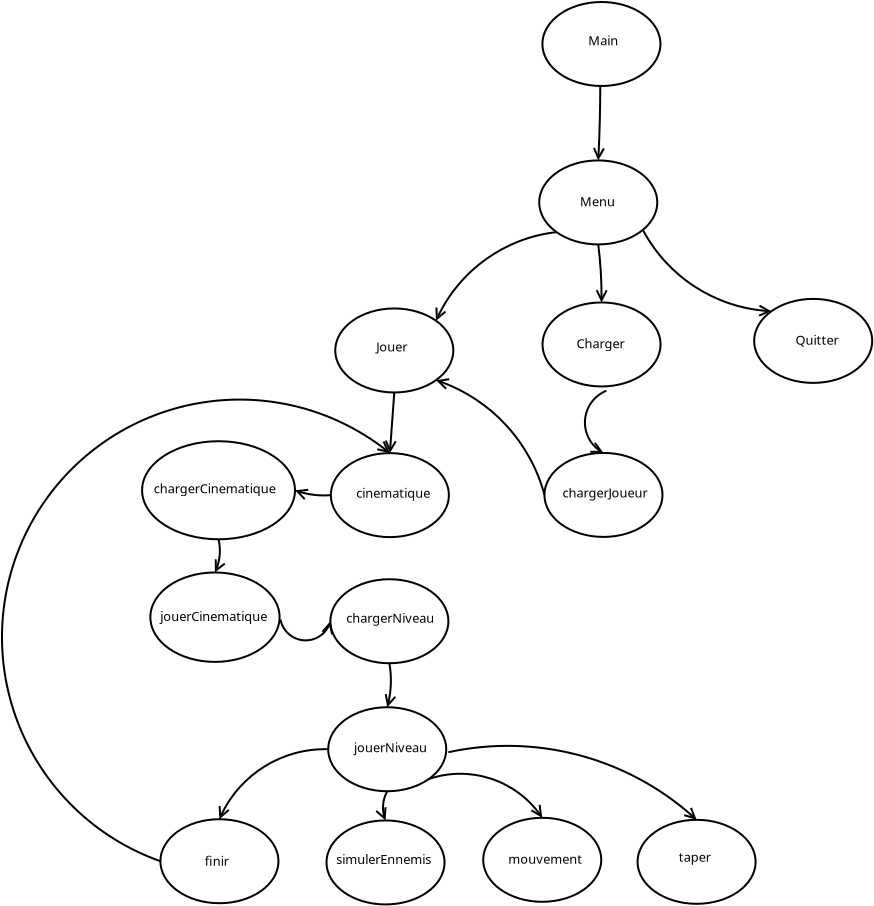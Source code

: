 <?xml version="1.0" encoding="UTF-8"?>
<dia:diagram xmlns:dia="http://www.lysator.liu.se/~alla/dia/">
  <dia:layer name="Arrière-plan" visible="true" active="true">
    <dia:object type="Standard - Ellipse" version="0" id="O0">
      <dia:attribute name="obj_pos">
        <dia:point val="35.003,0.949"/>
      </dia:attribute>
      <dia:attribute name="obj_bb">
        <dia:rectangle val="34.953,0.899;40.953,5.199"/>
      </dia:attribute>
      <dia:attribute name="elem_corner">
        <dia:point val="35.003,0.949"/>
      </dia:attribute>
      <dia:attribute name="elem_width">
        <dia:real val="5.9"/>
      </dia:attribute>
      <dia:attribute name="elem_height">
        <dia:real val="4.2"/>
      </dia:attribute>
      <dia:attribute name="border_width">
        <dia:real val="0.1"/>
      </dia:attribute>
    </dia:object>
    <dia:object type="Standard - Text" version="1" id="O1">
      <dia:attribute name="obj_pos">
        <dia:point val="37.299,3.108"/>
      </dia:attribute>
      <dia:attribute name="obj_bb">
        <dia:rectangle val="37.299,2.513;38.827,3.261"/>
      </dia:attribute>
      <dia:attribute name="text">
        <dia:composite type="text">
          <dia:attribute name="string">
            <dia:string>#Main#</dia:string>
          </dia:attribute>
          <dia:attribute name="font">
            <dia:font family="sans" style="0" name="Helvetica"/>
          </dia:attribute>
          <dia:attribute name="height">
            <dia:real val="0.8"/>
          </dia:attribute>
          <dia:attribute name="pos">
            <dia:point val="37.299,3.108"/>
          </dia:attribute>
          <dia:attribute name="color">
            <dia:color val="#000000"/>
          </dia:attribute>
          <dia:attribute name="alignment">
            <dia:enum val="0"/>
          </dia:attribute>
        </dia:composite>
      </dia:attribute>
      <dia:attribute name="valign">
        <dia:enum val="3"/>
      </dia:attribute>
    </dia:object>
    <dia:object type="Standard - Ellipse" version="0" id="O2">
      <dia:attribute name="obj_pos">
        <dia:point val="34.844,8.87"/>
      </dia:attribute>
      <dia:attribute name="obj_bb">
        <dia:rectangle val="34.794,8.82;40.794,13.12"/>
      </dia:attribute>
      <dia:attribute name="elem_corner">
        <dia:point val="34.844,8.87"/>
      </dia:attribute>
      <dia:attribute name="elem_width">
        <dia:real val="5.9"/>
      </dia:attribute>
      <dia:attribute name="elem_height">
        <dia:real val="4.2"/>
      </dia:attribute>
      <dia:attribute name="border_width">
        <dia:real val="0.1"/>
      </dia:attribute>
    </dia:object>
    <dia:object type="Standard - Ellipse" version="0" id="O3">
      <dia:attribute name="obj_pos">
        <dia:point val="24.646,16.272"/>
      </dia:attribute>
      <dia:attribute name="obj_bb">
        <dia:rectangle val="24.596,16.222;30.596,20.522"/>
      </dia:attribute>
      <dia:attribute name="elem_corner">
        <dia:point val="24.646,16.272"/>
      </dia:attribute>
      <dia:attribute name="elem_width">
        <dia:real val="5.9"/>
      </dia:attribute>
      <dia:attribute name="elem_height">
        <dia:real val="4.2"/>
      </dia:attribute>
      <dia:attribute name="border_width">
        <dia:real val="0.1"/>
      </dia:attribute>
    </dia:object>
    <dia:object type="Standard - Ellipse" version="0" id="O4">
      <dia:attribute name="obj_pos">
        <dia:point val="35.008,15.972"/>
      </dia:attribute>
      <dia:attribute name="obj_bb">
        <dia:rectangle val="34.958,15.922;40.958,20.222"/>
      </dia:attribute>
      <dia:attribute name="elem_corner">
        <dia:point val="35.008,15.972"/>
      </dia:attribute>
      <dia:attribute name="elem_width">
        <dia:real val="5.9"/>
      </dia:attribute>
      <dia:attribute name="elem_height">
        <dia:real val="4.2"/>
      </dia:attribute>
      <dia:attribute name="border_width">
        <dia:real val="0.1"/>
      </dia:attribute>
    </dia:object>
    <dia:object type="Standard - Ellipse" version="0" id="O5">
      <dia:attribute name="obj_pos">
        <dia:point val="45.591,15.794"/>
      </dia:attribute>
      <dia:attribute name="obj_bb">
        <dia:rectangle val="45.541,15.744;51.541,20.044"/>
      </dia:attribute>
      <dia:attribute name="elem_corner">
        <dia:point val="45.591,15.794"/>
      </dia:attribute>
      <dia:attribute name="elem_width">
        <dia:real val="5.9"/>
      </dia:attribute>
      <dia:attribute name="elem_height">
        <dia:real val="4.2"/>
      </dia:attribute>
      <dia:attribute name="border_width">
        <dia:real val="0.1"/>
      </dia:attribute>
    </dia:object>
    <dia:object type="Standard - Ellipse" version="0" id="O6">
      <dia:attribute name="obj_pos">
        <dia:point val="35.105,23.495"/>
      </dia:attribute>
      <dia:attribute name="obj_bb">
        <dia:rectangle val="35.055,23.445;41.055,27.745"/>
      </dia:attribute>
      <dia:attribute name="elem_corner">
        <dia:point val="35.105,23.495"/>
      </dia:attribute>
      <dia:attribute name="elem_width">
        <dia:real val="5.9"/>
      </dia:attribute>
      <dia:attribute name="elem_height">
        <dia:real val="4.2"/>
      </dia:attribute>
      <dia:attribute name="border_width">
        <dia:real val="0.1"/>
      </dia:attribute>
    </dia:object>
    <dia:object type="Standard - Text" version="1" id="O7">
      <dia:attribute name="obj_pos">
        <dia:point val="36.886,11.164"/>
      </dia:attribute>
      <dia:attribute name="obj_bb">
        <dia:rectangle val="36.886,10.569;38.644,11.317"/>
      </dia:attribute>
      <dia:attribute name="text">
        <dia:composite type="text">
          <dia:attribute name="string">
            <dia:string>#Menu#</dia:string>
          </dia:attribute>
          <dia:attribute name="font">
            <dia:font family="sans" style="0" name="Helvetica"/>
          </dia:attribute>
          <dia:attribute name="height">
            <dia:real val="0.8"/>
          </dia:attribute>
          <dia:attribute name="pos">
            <dia:point val="36.886,11.164"/>
          </dia:attribute>
          <dia:attribute name="color">
            <dia:color val="#000000"/>
          </dia:attribute>
          <dia:attribute name="alignment">
            <dia:enum val="0"/>
          </dia:attribute>
        </dia:composite>
      </dia:attribute>
      <dia:attribute name="valign">
        <dia:enum val="3"/>
      </dia:attribute>
    </dia:object>
    <dia:object type="Standard - Text" version="1" id="O8">
      <dia:attribute name="obj_pos">
        <dia:point val="36.705,18.264"/>
      </dia:attribute>
      <dia:attribute name="obj_bb">
        <dia:rectangle val="36.705,17.669;39.267,18.417"/>
      </dia:attribute>
      <dia:attribute name="text">
        <dia:composite type="text">
          <dia:attribute name="string">
            <dia:string>#Charger#</dia:string>
          </dia:attribute>
          <dia:attribute name="font">
            <dia:font family="sans" style="0" name="Helvetica"/>
          </dia:attribute>
          <dia:attribute name="height">
            <dia:real val="0.8"/>
          </dia:attribute>
          <dia:attribute name="pos">
            <dia:point val="36.705,18.264"/>
          </dia:attribute>
          <dia:attribute name="color">
            <dia:color val="#000000"/>
          </dia:attribute>
          <dia:attribute name="alignment">
            <dia:enum val="0"/>
          </dia:attribute>
        </dia:composite>
      </dia:attribute>
      <dia:attribute name="valign">
        <dia:enum val="3"/>
      </dia:attribute>
    </dia:object>
    <dia:object type="Standard - Text" version="1" id="O9">
      <dia:attribute name="obj_pos">
        <dia:point val="26.69,18.43"/>
      </dia:attribute>
      <dia:attribute name="obj_bb">
        <dia:rectangle val="26.69,17.835;28.372,18.582"/>
      </dia:attribute>
      <dia:attribute name="text">
        <dia:composite type="text">
          <dia:attribute name="string">
            <dia:string>#Jouer#</dia:string>
          </dia:attribute>
          <dia:attribute name="font">
            <dia:font family="sans" style="0" name="Helvetica"/>
          </dia:attribute>
          <dia:attribute name="height">
            <dia:real val="0.8"/>
          </dia:attribute>
          <dia:attribute name="pos">
            <dia:point val="26.69,18.43"/>
          </dia:attribute>
          <dia:attribute name="color">
            <dia:color val="#000000"/>
          </dia:attribute>
          <dia:attribute name="alignment">
            <dia:enum val="0"/>
          </dia:attribute>
        </dia:composite>
      </dia:attribute>
      <dia:attribute name="valign">
        <dia:enum val="3"/>
      </dia:attribute>
    </dia:object>
    <dia:object type="Standard - Text" version="1" id="O10">
      <dia:attribute name="obj_pos">
        <dia:point val="47.654,18.087"/>
      </dia:attribute>
      <dia:attribute name="obj_bb">
        <dia:rectangle val="47.654,17.492;49.899,18.24"/>
      </dia:attribute>
      <dia:attribute name="text">
        <dia:composite type="text">
          <dia:attribute name="string">
            <dia:string>#Quitter#</dia:string>
          </dia:attribute>
          <dia:attribute name="font">
            <dia:font family="sans" style="0" name="Helvetica"/>
          </dia:attribute>
          <dia:attribute name="height">
            <dia:real val="0.8"/>
          </dia:attribute>
          <dia:attribute name="pos">
            <dia:point val="47.654,18.087"/>
          </dia:attribute>
          <dia:attribute name="color">
            <dia:color val="#000000"/>
          </dia:attribute>
          <dia:attribute name="alignment">
            <dia:enum val="0"/>
          </dia:attribute>
        </dia:composite>
      </dia:attribute>
      <dia:attribute name="valign">
        <dia:enum val="3"/>
      </dia:attribute>
    </dia:object>
    <dia:object type="Standard - Text" version="1" id="O11">
      <dia:attribute name="obj_pos">
        <dia:point val="36.011,25.73"/>
      </dia:attribute>
      <dia:attribute name="obj_bb">
        <dia:rectangle val="36.011,25.135;40.529,25.883"/>
      </dia:attribute>
      <dia:attribute name="text">
        <dia:composite type="text">
          <dia:attribute name="string">
            <dia:string>#chargerJoueur#</dia:string>
          </dia:attribute>
          <dia:attribute name="font">
            <dia:font family="sans" style="0" name="Helvetica"/>
          </dia:attribute>
          <dia:attribute name="height">
            <dia:real val="0.8"/>
          </dia:attribute>
          <dia:attribute name="pos">
            <dia:point val="36.011,25.73"/>
          </dia:attribute>
          <dia:attribute name="color">
            <dia:color val="#000000"/>
          </dia:attribute>
          <dia:attribute name="alignment">
            <dia:enum val="0"/>
          </dia:attribute>
        </dia:composite>
      </dia:attribute>
      <dia:attribute name="valign">
        <dia:enum val="3"/>
      </dia:attribute>
    </dia:object>
    <dia:object type="Standard - Ellipse" version="0" id="O12">
      <dia:attribute name="obj_pos">
        <dia:point val="24.425,23.505"/>
      </dia:attribute>
      <dia:attribute name="obj_bb">
        <dia:rectangle val="24.375,23.455;30.375,27.755"/>
      </dia:attribute>
      <dia:attribute name="elem_corner">
        <dia:point val="24.425,23.505"/>
      </dia:attribute>
      <dia:attribute name="elem_width">
        <dia:real val="5.9"/>
      </dia:attribute>
      <dia:attribute name="elem_height">
        <dia:real val="4.2"/>
      </dia:attribute>
      <dia:attribute name="border_width">
        <dia:real val="0.1"/>
      </dia:attribute>
    </dia:object>
    <dia:object type="Standard - Text" version="1" id="O13">
      <dia:attribute name="obj_pos">
        <dia:point val="25.698,25.739"/>
      </dia:attribute>
      <dia:attribute name="obj_bb">
        <dia:rectangle val="25.698,25.145;29.678,26.692"/>
      </dia:attribute>
      <dia:attribute name="text">
        <dia:composite type="text">
          <dia:attribute name="string">
            <dia:string>#cinematique
#</dia:string>
          </dia:attribute>
          <dia:attribute name="font">
            <dia:font family="sans" style="0" name="Helvetica"/>
          </dia:attribute>
          <dia:attribute name="height">
            <dia:real val="0.8"/>
          </dia:attribute>
          <dia:attribute name="pos">
            <dia:point val="25.698,25.739"/>
          </dia:attribute>
          <dia:attribute name="color">
            <dia:color val="#000000"/>
          </dia:attribute>
          <dia:attribute name="alignment">
            <dia:enum val="0"/>
          </dia:attribute>
        </dia:composite>
      </dia:attribute>
      <dia:attribute name="valign">
        <dia:enum val="3"/>
      </dia:attribute>
    </dia:object>
    <dia:object type="Standard - Ellipse" version="0" id="O14">
      <dia:attribute name="obj_pos">
        <dia:point val="14.986,22.91"/>
      </dia:attribute>
      <dia:attribute name="obj_bb">
        <dia:rectangle val="14.936,22.86;22.682,27.864"/>
      </dia:attribute>
      <dia:attribute name="elem_corner">
        <dia:point val="14.986,22.91"/>
      </dia:attribute>
      <dia:attribute name="elem_width">
        <dia:real val="7.645"/>
      </dia:attribute>
      <dia:attribute name="elem_height">
        <dia:real val="4.903"/>
      </dia:attribute>
      <dia:attribute name="border_width">
        <dia:real val="0.1"/>
      </dia:attribute>
    </dia:object>
    <dia:object type="Standard - Ellipse" version="0" id="O15">
      <dia:attribute name="obj_pos">
        <dia:point val="15.4,29.473"/>
      </dia:attribute>
      <dia:attribute name="obj_bb">
        <dia:rectangle val="15.35,29.423;21.911,33.994"/>
      </dia:attribute>
      <dia:attribute name="elem_corner">
        <dia:point val="15.4,29.473"/>
      </dia:attribute>
      <dia:attribute name="elem_width">
        <dia:real val="6.461"/>
      </dia:attribute>
      <dia:attribute name="elem_height">
        <dia:real val="4.471"/>
      </dia:attribute>
      <dia:attribute name="border_width">
        <dia:real val="0.1"/>
      </dia:attribute>
    </dia:object>
    <dia:object type="Standard - Text" version="1" id="O16">
      <dia:attribute name="obj_pos">
        <dia:point val="15.57,25.516"/>
      </dia:attribute>
      <dia:attribute name="obj_bb">
        <dia:rectangle val="15.57,24.921;22.113,26.469"/>
      </dia:attribute>
      <dia:attribute name="text">
        <dia:composite type="text">
          <dia:attribute name="string">
            <dia:string>#chargerCinematique
#</dia:string>
          </dia:attribute>
          <dia:attribute name="font">
            <dia:font family="sans" style="0" name="Helvetica"/>
          </dia:attribute>
          <dia:attribute name="height">
            <dia:real val="0.8"/>
          </dia:attribute>
          <dia:attribute name="pos">
            <dia:point val="15.57,25.516"/>
          </dia:attribute>
          <dia:attribute name="color">
            <dia:color val="#000000"/>
          </dia:attribute>
          <dia:attribute name="alignment">
            <dia:enum val="0"/>
          </dia:attribute>
        </dia:composite>
      </dia:attribute>
      <dia:attribute name="valign">
        <dia:enum val="3"/>
      </dia:attribute>
    </dia:object>
    <dia:object type="Standard - Text" version="1" id="O17">
      <dia:attribute name="obj_pos">
        <dia:point val="15.893,31.901"/>
      </dia:attribute>
      <dia:attribute name="obj_bb">
        <dia:rectangle val="15.893,31.306;21.6,32.853"/>
      </dia:attribute>
      <dia:attribute name="text">
        <dia:composite type="text">
          <dia:attribute name="string">
            <dia:string>#jouerCinematique
#</dia:string>
          </dia:attribute>
          <dia:attribute name="font">
            <dia:font family="sans" style="0" name="Helvetica"/>
          </dia:attribute>
          <dia:attribute name="height">
            <dia:real val="0.8"/>
          </dia:attribute>
          <dia:attribute name="pos">
            <dia:point val="15.893,31.901"/>
          </dia:attribute>
          <dia:attribute name="color">
            <dia:color val="#000000"/>
          </dia:attribute>
          <dia:attribute name="alignment">
            <dia:enum val="0"/>
          </dia:attribute>
        </dia:composite>
      </dia:attribute>
      <dia:attribute name="valign">
        <dia:enum val="3"/>
      </dia:attribute>
    </dia:object>
    <dia:object type="Standard - Ellipse" version="0" id="O18">
      <dia:attribute name="obj_pos">
        <dia:point val="24.401,29.811"/>
      </dia:attribute>
      <dia:attribute name="obj_bb">
        <dia:rectangle val="24.351,29.761;30.351,34.061"/>
      </dia:attribute>
      <dia:attribute name="elem_corner">
        <dia:point val="24.401,29.811"/>
      </dia:attribute>
      <dia:attribute name="elem_width">
        <dia:real val="5.9"/>
      </dia:attribute>
      <dia:attribute name="elem_height">
        <dia:real val="4.2"/>
      </dia:attribute>
      <dia:attribute name="border_width">
        <dia:real val="0.1"/>
      </dia:attribute>
    </dia:object>
    <dia:object type="Standard - Ellipse" version="0" id="O19">
      <dia:attribute name="obj_pos">
        <dia:point val="24.293,36.211"/>
      </dia:attribute>
      <dia:attribute name="obj_bb">
        <dia:rectangle val="24.243,36.161;30.243,40.461"/>
      </dia:attribute>
      <dia:attribute name="elem_corner">
        <dia:point val="24.293,36.211"/>
      </dia:attribute>
      <dia:attribute name="elem_width">
        <dia:real val="5.9"/>
      </dia:attribute>
      <dia:attribute name="elem_height">
        <dia:real val="4.2"/>
      </dia:attribute>
      <dia:attribute name="border_width">
        <dia:real val="0.1"/>
      </dia:attribute>
    </dia:object>
    <dia:object type="Standard - Text" version="1" id="O20">
      <dia:attribute name="obj_pos">
        <dia:point val="25.192,31.988"/>
      </dia:attribute>
      <dia:attribute name="obj_bb">
        <dia:rectangle val="25.192,31.393;29.89,32.14"/>
      </dia:attribute>
      <dia:attribute name="text">
        <dia:composite type="text">
          <dia:attribute name="string">
            <dia:string>#chargerNiveau#</dia:string>
          </dia:attribute>
          <dia:attribute name="font">
            <dia:font family="sans" style="0" name="Helvetica"/>
          </dia:attribute>
          <dia:attribute name="height">
            <dia:real val="0.8"/>
          </dia:attribute>
          <dia:attribute name="pos">
            <dia:point val="25.192,31.988"/>
          </dia:attribute>
          <dia:attribute name="color">
            <dia:color val="#000000"/>
          </dia:attribute>
          <dia:attribute name="alignment">
            <dia:enum val="0"/>
          </dia:attribute>
        </dia:composite>
      </dia:attribute>
      <dia:attribute name="valign">
        <dia:enum val="3"/>
      </dia:attribute>
    </dia:object>
    <dia:object type="Standard - Text" version="1" id="O21">
      <dia:attribute name="obj_pos">
        <dia:point val="25.585,38.465"/>
      </dia:attribute>
      <dia:attribute name="obj_bb">
        <dia:rectangle val="25.585,37.87;29.448,39.417"/>
      </dia:attribute>
      <dia:attribute name="text">
        <dia:composite type="text">
          <dia:attribute name="string">
            <dia:string>#jouerNiveau
#</dia:string>
          </dia:attribute>
          <dia:attribute name="font">
            <dia:font family="sans" style="0" name="Helvetica"/>
          </dia:attribute>
          <dia:attribute name="height">
            <dia:real val="0.8"/>
          </dia:attribute>
          <dia:attribute name="pos">
            <dia:point val="25.585,38.465"/>
          </dia:attribute>
          <dia:attribute name="color">
            <dia:color val="#000000"/>
          </dia:attribute>
          <dia:attribute name="alignment">
            <dia:enum val="0"/>
          </dia:attribute>
        </dia:composite>
      </dia:attribute>
      <dia:attribute name="valign">
        <dia:enum val="3"/>
      </dia:attribute>
    </dia:object>
    <dia:object type="Standard - Ellipse" version="0" id="O22">
      <dia:attribute name="obj_pos">
        <dia:point val="15.903,41.81"/>
      </dia:attribute>
      <dia:attribute name="obj_bb">
        <dia:rectangle val="15.853,41.76;21.853,46.06"/>
      </dia:attribute>
      <dia:attribute name="elem_corner">
        <dia:point val="15.903,41.81"/>
      </dia:attribute>
      <dia:attribute name="elem_width">
        <dia:real val="5.9"/>
      </dia:attribute>
      <dia:attribute name="elem_height">
        <dia:real val="4.2"/>
      </dia:attribute>
      <dia:attribute name="border_width">
        <dia:real val="0.1"/>
      </dia:attribute>
    </dia:object>
    <dia:object type="Standard - Ellipse" version="0" id="O23">
      <dia:attribute name="obj_pos">
        <dia:point val="24.208,41.871"/>
      </dia:attribute>
      <dia:attribute name="obj_bb">
        <dia:rectangle val="24.158,41.821;30.158,46.121"/>
      </dia:attribute>
      <dia:attribute name="elem_corner">
        <dia:point val="24.208,41.871"/>
      </dia:attribute>
      <dia:attribute name="elem_width">
        <dia:real val="5.9"/>
      </dia:attribute>
      <dia:attribute name="elem_height">
        <dia:real val="4.2"/>
      </dia:attribute>
      <dia:attribute name="border_width">
        <dia:real val="0.1"/>
      </dia:attribute>
    </dia:object>
    <dia:object type="Standard - Ellipse" version="0" id="O24">
      <dia:attribute name="obj_pos">
        <dia:point val="32.043,41.739"/>
      </dia:attribute>
      <dia:attribute name="obj_bb">
        <dia:rectangle val="31.993,41.69;37.993,45.989"/>
      </dia:attribute>
      <dia:attribute name="elem_corner">
        <dia:point val="32.043,41.739"/>
      </dia:attribute>
      <dia:attribute name="elem_width">
        <dia:real val="5.9"/>
      </dia:attribute>
      <dia:attribute name="elem_height">
        <dia:real val="4.2"/>
      </dia:attribute>
      <dia:attribute name="border_width">
        <dia:real val="0.1"/>
      </dia:attribute>
    </dia:object>
    <dia:object type="Standard - Text" version="1" id="O25">
      <dia:attribute name="obj_pos">
        <dia:point val="18.121,44.142"/>
      </dia:attribute>
      <dia:attribute name="obj_bb">
        <dia:rectangle val="18.121,43.547;19.368,44.294"/>
      </dia:attribute>
      <dia:attribute name="text">
        <dia:composite type="text">
          <dia:attribute name="string">
            <dia:string>#finir#</dia:string>
          </dia:attribute>
          <dia:attribute name="font">
            <dia:font family="sans" style="0" name="Helvetica"/>
          </dia:attribute>
          <dia:attribute name="height">
            <dia:real val="0.8"/>
          </dia:attribute>
          <dia:attribute name="pos">
            <dia:point val="18.121,44.142"/>
          </dia:attribute>
          <dia:attribute name="color">
            <dia:color val="#000000"/>
          </dia:attribute>
          <dia:attribute name="alignment">
            <dia:enum val="0"/>
          </dia:attribute>
        </dia:composite>
      </dia:attribute>
      <dia:attribute name="valign">
        <dia:enum val="3"/>
      </dia:attribute>
    </dia:object>
    <dia:object type="Standard - Text" version="1" id="O26">
      <dia:attribute name="obj_pos">
        <dia:point val="24.691,44.048"/>
      </dia:attribute>
      <dia:attribute name="obj_bb">
        <dia:rectangle val="24.691,43.453;29.806,44.2"/>
      </dia:attribute>
      <dia:attribute name="text">
        <dia:composite type="text">
          <dia:attribute name="string">
            <dia:string>#simulerEnnemis#</dia:string>
          </dia:attribute>
          <dia:attribute name="font">
            <dia:font family="sans" style="0" name="Helvetica"/>
          </dia:attribute>
          <dia:attribute name="height">
            <dia:real val="0.8"/>
          </dia:attribute>
          <dia:attribute name="pos">
            <dia:point val="24.691,44.048"/>
          </dia:attribute>
          <dia:attribute name="color">
            <dia:color val="#000000"/>
          </dia:attribute>
          <dia:attribute name="alignment">
            <dia:enum val="0"/>
          </dia:attribute>
        </dia:composite>
      </dia:attribute>
      <dia:attribute name="valign">
        <dia:enum val="3"/>
      </dia:attribute>
    </dia:object>
    <dia:object type="Standard - Text" version="1" id="O27">
      <dia:attribute name="obj_pos">
        <dia:point val="33.296,44.032"/>
      </dia:attribute>
      <dia:attribute name="obj_bb">
        <dia:rectangle val="33.296,43.437;37.164,44.185"/>
      </dia:attribute>
      <dia:attribute name="text">
        <dia:composite type="text">
          <dia:attribute name="string">
            <dia:string>#mouvement#</dia:string>
          </dia:attribute>
          <dia:attribute name="font">
            <dia:font family="sans" style="0" name="Helvetica"/>
          </dia:attribute>
          <dia:attribute name="height">
            <dia:real val="0.8"/>
          </dia:attribute>
          <dia:attribute name="pos">
            <dia:point val="33.296,44.032"/>
          </dia:attribute>
          <dia:attribute name="color">
            <dia:color val="#000000"/>
          </dia:attribute>
          <dia:attribute name="alignment">
            <dia:enum val="0"/>
          </dia:attribute>
        </dia:composite>
      </dia:attribute>
      <dia:attribute name="valign">
        <dia:enum val="3"/>
      </dia:attribute>
    </dia:object>
    <dia:object type="Standard - Ellipse" version="0" id="O28">
      <dia:attribute name="obj_pos">
        <dia:point val="39.761,41.84"/>
      </dia:attribute>
      <dia:attribute name="obj_bb">
        <dia:rectangle val="39.712,41.79;45.712,46.09"/>
      </dia:attribute>
      <dia:attribute name="elem_corner">
        <dia:point val="39.761,41.84"/>
      </dia:attribute>
      <dia:attribute name="elem_width">
        <dia:real val="5.9"/>
      </dia:attribute>
      <dia:attribute name="elem_height">
        <dia:real val="4.2"/>
      </dia:attribute>
      <dia:attribute name="border_width">
        <dia:real val="0.1"/>
      </dia:attribute>
    </dia:object>
    <dia:object type="Standard - Text" version="1" id="O29">
      <dia:attribute name="obj_pos">
        <dia:point val="41.825,43.94"/>
      </dia:attribute>
      <dia:attribute name="obj_bb">
        <dia:rectangle val="41.825,43.345;43.532,44.092"/>
      </dia:attribute>
      <dia:attribute name="text">
        <dia:composite type="text">
          <dia:attribute name="string">
            <dia:string>#taper#</dia:string>
          </dia:attribute>
          <dia:attribute name="font">
            <dia:font family="sans" style="0" name="Helvetica"/>
          </dia:attribute>
          <dia:attribute name="height">
            <dia:real val="0.8"/>
          </dia:attribute>
          <dia:attribute name="pos">
            <dia:point val="41.825,43.94"/>
          </dia:attribute>
          <dia:attribute name="color">
            <dia:color val="#000000"/>
          </dia:attribute>
          <dia:attribute name="alignment">
            <dia:enum val="0"/>
          </dia:attribute>
        </dia:composite>
      </dia:attribute>
      <dia:attribute name="valign">
        <dia:enum val="3"/>
      </dia:attribute>
    </dia:object>
    <dia:object type="Standard - Arc" version="0" id="O30">
      <dia:attribute name="obj_pos">
        <dia:point val="37.953,3.049"/>
      </dia:attribute>
      <dia:attribute name="obj_bb">
        <dia:rectangle val="37.493,2.997;38.154,8.921"/>
      </dia:attribute>
      <dia:attribute name="conn_endpoints">
        <dia:point val="37.953,3.049"/>
        <dia:point val="37.794,8.87"/>
      </dia:attribute>
      <dia:attribute name="curve_distance">
        <dia:real val="-0.024"/>
      </dia:attribute>
      <dia:attribute name="end_arrow">
        <dia:enum val="1"/>
      </dia:attribute>
      <dia:attribute name="end_arrow_length">
        <dia:real val="0.5"/>
      </dia:attribute>
      <dia:attribute name="end_arrow_width">
        <dia:real val="0.5"/>
      </dia:attribute>
      <dia:connections>
        <dia:connection handle="0" to="O0" connection="8"/>
        <dia:connection handle="1" to="O2" connection="1"/>
      </dia:connections>
    </dia:object>
    <dia:object type="Standard - Arc" version="0" id="O31">
      <dia:attribute name="obj_pos">
        <dia:point val="37.794,13.07"/>
      </dia:attribute>
      <dia:attribute name="obj_bb">
        <dia:rectangle val="37.635,13.017;38.297,16.024"/>
      </dia:attribute>
      <dia:attribute name="conn_endpoints">
        <dia:point val="37.794,13.07"/>
        <dia:point val="37.958,15.972"/>
      </dia:attribute>
      <dia:attribute name="curve_distance">
        <dia:real val="-0.05"/>
      </dia:attribute>
      <dia:attribute name="end_arrow">
        <dia:enum val="1"/>
      </dia:attribute>
      <dia:attribute name="end_arrow_length">
        <dia:real val="0.5"/>
      </dia:attribute>
      <dia:attribute name="end_arrow_width">
        <dia:real val="0.5"/>
      </dia:attribute>
      <dia:connections>
        <dia:connection handle="0" to="O2" connection="6"/>
        <dia:connection handle="1" to="O4" connection="1"/>
      </dia:connections>
    </dia:object>
    <dia:object type="Standard - Arc" version="0" id="O32">
      <dia:attribute name="obj_pos">
        <dia:point val="37.794,10.97"/>
      </dia:attribute>
      <dia:attribute name="obj_bb">
        <dia:rectangle val="37.725,10.901;46.524,16.62"/>
      </dia:attribute>
      <dia:attribute name="conn_endpoints">
        <dia:point val="37.794,10.97"/>
        <dia:point val="46.455,16.41"/>
      </dia:attribute>
      <dia:attribute name="curve_distance">
        <dia:real val="1"/>
      </dia:attribute>
      <dia:attribute name="end_arrow">
        <dia:enum val="1"/>
      </dia:attribute>
      <dia:attribute name="end_arrow_length">
        <dia:real val="0.5"/>
      </dia:attribute>
      <dia:attribute name="end_arrow_width">
        <dia:real val="0.5"/>
      </dia:attribute>
      <dia:connections>
        <dia:connection handle="0" to="O2" connection="8"/>
        <dia:connection handle="1" to="O5" connection="0"/>
      </dia:connections>
    </dia:object>
    <dia:object type="Standard - Arc" version="0" id="O33">
      <dia:attribute name="obj_pos">
        <dia:point val="35.708,12.455"/>
      </dia:attribute>
      <dia:attribute name="obj_bb">
        <dia:rectangle val="29.612,12.385;35.778,16.957"/>
      </dia:attribute>
      <dia:attribute name="conn_endpoints">
        <dia:point val="35.708,12.455"/>
        <dia:point val="29.682,16.887"/>
      </dia:attribute>
      <dia:attribute name="curve_distance">
        <dia:real val="1"/>
      </dia:attribute>
      <dia:attribute name="end_arrow">
        <dia:enum val="1"/>
      </dia:attribute>
      <dia:attribute name="end_arrow_length">
        <dia:real val="0.5"/>
      </dia:attribute>
      <dia:attribute name="end_arrow_width">
        <dia:real val="0.5"/>
      </dia:attribute>
      <dia:connections>
        <dia:connection handle="0" to="O2" connection="5"/>
        <dia:connection handle="1" to="O3" connection="2"/>
      </dia:connections>
    </dia:object>
    <dia:object type="Standard - Arc" version="0" id="O34">
      <dia:attribute name="obj_pos">
        <dia:point val="38.203,20.386"/>
      </dia:attribute>
      <dia:attribute name="obj_bb">
        <dia:rectangle val="37.078,20.333;38.255,23.548"/>
      </dia:attribute>
      <dia:attribute name="conn_endpoints">
        <dia:point val="38.203,20.386"/>
        <dia:point val="38.055,23.495"/>
      </dia:attribute>
      <dia:attribute name="curve_distance">
        <dia:real val="1"/>
      </dia:attribute>
      <dia:attribute name="end_arrow">
        <dia:enum val="1"/>
      </dia:attribute>
      <dia:attribute name="end_arrow_length">
        <dia:real val="0.5"/>
      </dia:attribute>
      <dia:attribute name="end_arrow_width">
        <dia:real val="0.5"/>
      </dia:attribute>
      <dia:connections>
        <dia:connection handle="1" to="O6" connection="1"/>
      </dia:connections>
    </dia:object>
    <dia:object type="Standard - Arc" version="0" id="O35">
      <dia:attribute name="obj_pos">
        <dia:point val="35.105,25.595"/>
      </dia:attribute>
      <dia:attribute name="obj_bb">
        <dia:rectangle val="29.611,19.747;35.176,25.666"/>
      </dia:attribute>
      <dia:attribute name="conn_endpoints">
        <dia:point val="35.105,25.595"/>
        <dia:point val="29.682,19.857"/>
      </dia:attribute>
      <dia:attribute name="curve_distance">
        <dia:real val="1"/>
      </dia:attribute>
      <dia:attribute name="end_arrow">
        <dia:enum val="1"/>
      </dia:attribute>
      <dia:attribute name="end_arrow_length">
        <dia:real val="0.5"/>
      </dia:attribute>
      <dia:attribute name="end_arrow_width">
        <dia:real val="0.5"/>
      </dia:attribute>
      <dia:connections>
        <dia:connection handle="0" to="O6" connection="3"/>
        <dia:connection handle="1" to="O3" connection="7"/>
      </dia:connections>
    </dia:object>
    <dia:object type="Standard - Arc" version="0" id="O36">
      <dia:attribute name="obj_pos">
        <dia:point val="27.596,20.472"/>
      </dia:attribute>
      <dia:attribute name="obj_bb">
        <dia:rectangle val="27.092,20.418;27.752,23.558"/>
      </dia:attribute>
      <dia:attribute name="conn_endpoints">
        <dia:point val="27.596,20.472"/>
        <dia:point val="27.375,23.505"/>
      </dia:attribute>
      <dia:attribute name="curve_distance">
        <dia:real val="0.002"/>
      </dia:attribute>
      <dia:attribute name="end_arrow">
        <dia:enum val="1"/>
      </dia:attribute>
      <dia:attribute name="end_arrow_length">
        <dia:real val="0.5"/>
      </dia:attribute>
      <dia:attribute name="end_arrow_width">
        <dia:real val="0.5"/>
      </dia:attribute>
      <dia:connections>
        <dia:connection handle="0" to="O3" connection="6"/>
        <dia:connection handle="1" to="O12" connection="1"/>
      </dia:connections>
    </dia:object>
    <dia:object type="Standard - Arc" version="0" id="O37">
      <dia:attribute name="obj_pos">
        <dia:point val="24.425,25.605"/>
      </dia:attribute>
      <dia:attribute name="obj_bb">
        <dia:rectangle val="22.575,25.277;24.481,25.903"/>
      </dia:attribute>
      <dia:attribute name="conn_endpoints">
        <dia:point val="24.425,25.605"/>
        <dia:point val="22.632,25.362"/>
      </dia:attribute>
      <dia:attribute name="curve_distance">
        <dia:real val="-0.101"/>
      </dia:attribute>
      <dia:attribute name="end_arrow">
        <dia:enum val="1"/>
      </dia:attribute>
      <dia:attribute name="end_arrow_length">
        <dia:real val="0.5"/>
      </dia:attribute>
      <dia:attribute name="end_arrow_width">
        <dia:real val="0.5"/>
      </dia:attribute>
      <dia:connections>
        <dia:connection handle="0" to="O12" connection="3"/>
        <dia:connection handle="1" to="O14" connection="4"/>
      </dia:connections>
    </dia:object>
    <dia:object type="Standard - Arc" version="0" id="O38">
      <dia:attribute name="obj_pos">
        <dia:point val="18.809,27.814"/>
      </dia:attribute>
      <dia:attribute name="obj_bb">
        <dia:rectangle val="18.575,27.759;19.213,29.528"/>
      </dia:attribute>
      <dia:attribute name="conn_endpoints">
        <dia:point val="18.809,27.814"/>
        <dia:point val="18.63,29.473"/>
      </dia:attribute>
      <dia:attribute name="curve_distance">
        <dia:real val="-0.142"/>
      </dia:attribute>
      <dia:attribute name="end_arrow">
        <dia:enum val="1"/>
      </dia:attribute>
      <dia:attribute name="end_arrow_length">
        <dia:real val="0.5"/>
      </dia:attribute>
      <dia:attribute name="end_arrow_width">
        <dia:real val="0.5"/>
      </dia:attribute>
      <dia:connections>
        <dia:connection handle="0" to="O14" connection="6"/>
        <dia:connection handle="1" to="O15" connection="1"/>
      </dia:connections>
    </dia:object>
    <dia:object type="Standard - Arc" version="0" id="O39">
      <dia:attribute name="obj_pos">
        <dia:point val="18.63,31.708"/>
      </dia:attribute>
      <dia:attribute name="obj_bb">
        <dia:rectangle val="18.578,31.657;24.453,32.862"/>
      </dia:attribute>
      <dia:attribute name="conn_endpoints">
        <dia:point val="18.63,31.708"/>
        <dia:point val="24.401,31.911"/>
      </dia:attribute>
      <dia:attribute name="curve_distance">
        <dia:real val="1"/>
      </dia:attribute>
      <dia:attribute name="end_arrow">
        <dia:enum val="1"/>
      </dia:attribute>
      <dia:attribute name="end_arrow_length">
        <dia:real val="0.5"/>
      </dia:attribute>
      <dia:attribute name="end_arrow_width">
        <dia:real val="0.5"/>
      </dia:attribute>
      <dia:connections>
        <dia:connection handle="0" to="O15" connection="8"/>
        <dia:connection handle="1" to="O18" connection="3"/>
      </dia:connections>
    </dia:object>
    <dia:object type="Standard - Arc" version="0" id="O40">
      <dia:attribute name="obj_pos">
        <dia:point val="27.351,34.011"/>
      </dia:attribute>
      <dia:attribute name="obj_bb">
        <dia:rectangle val="27.104,33.958;27.741,36.263"/>
      </dia:attribute>
      <dia:attribute name="conn_endpoints">
        <dia:point val="27.351,34.011"/>
        <dia:point val="27.243,36.211"/>
      </dia:attribute>
      <dia:attribute name="curve_distance">
        <dia:real val="-0.124"/>
      </dia:attribute>
      <dia:attribute name="end_arrow">
        <dia:enum val="1"/>
      </dia:attribute>
      <dia:attribute name="end_arrow_length">
        <dia:real val="0.5"/>
      </dia:attribute>
      <dia:attribute name="end_arrow_width">
        <dia:real val="0.5"/>
      </dia:attribute>
      <dia:connections>
        <dia:connection handle="0" to="O18" connection="6"/>
        <dia:connection handle="1" to="O19" connection="1"/>
      </dia:connections>
    </dia:object>
    <dia:object type="Standard - Arc" version="0" id="O41">
      <dia:attribute name="obj_pos">
        <dia:point val="27.243,40.411"/>
      </dia:attribute>
      <dia:attribute name="obj_bb">
        <dia:rectangle val="26.602,40.358;27.296,41.923"/>
      </dia:attribute>
      <dia:attribute name="conn_endpoints">
        <dia:point val="27.243,40.411"/>
        <dia:point val="27.158,41.871"/>
      </dia:attribute>
      <dia:attribute name="curve_distance">
        <dia:real val="0.166"/>
      </dia:attribute>
      <dia:attribute name="end_arrow">
        <dia:enum val="1"/>
      </dia:attribute>
      <dia:attribute name="end_arrow_length">
        <dia:real val="0.5"/>
      </dia:attribute>
      <dia:attribute name="end_arrow_width">
        <dia:real val="0.5"/>
      </dia:attribute>
      <dia:connections>
        <dia:connection handle="0" to="O19" connection="6"/>
        <dia:connection handle="1" to="O23" connection="1"/>
      </dia:connections>
    </dia:object>
    <dia:object type="Standard - Arc" version="0" id="O42">
      <dia:attribute name="obj_pos">
        <dia:point val="24.293,38.311"/>
      </dia:attribute>
      <dia:attribute name="obj_bb">
        <dia:rectangle val="18.784,38.242;24.362,41.879"/>
      </dia:attribute>
      <dia:attribute name="conn_endpoints">
        <dia:point val="24.293,38.311"/>
        <dia:point val="18.853,41.81"/>
      </dia:attribute>
      <dia:attribute name="curve_distance">
        <dia:real val="1"/>
      </dia:attribute>
      <dia:attribute name="end_arrow">
        <dia:enum val="1"/>
      </dia:attribute>
      <dia:attribute name="end_arrow_length">
        <dia:real val="0.5"/>
      </dia:attribute>
      <dia:attribute name="end_arrow_width">
        <dia:real val="0.5"/>
      </dia:attribute>
      <dia:connections>
        <dia:connection handle="0" to="O19" connection="3"/>
        <dia:connection handle="1" to="O22" connection="1"/>
      </dia:connections>
    </dia:object>
    <dia:object type="Standard - Arc" version="0" id="O43">
      <dia:attribute name="obj_pos">
        <dia:point val="29.329,39.796"/>
      </dia:attribute>
      <dia:attribute name="obj_bb">
        <dia:rectangle val="29.266,39.488;35.056,41.803"/>
      </dia:attribute>
      <dia:attribute name="conn_endpoints">
        <dia:point val="29.329,39.796"/>
        <dia:point val="34.993,41.739"/>
      </dia:attribute>
      <dia:attribute name="curve_distance">
        <dia:real val="-1.019"/>
      </dia:attribute>
      <dia:attribute name="end_arrow">
        <dia:enum val="1"/>
      </dia:attribute>
      <dia:attribute name="end_arrow_length">
        <dia:real val="0.5"/>
      </dia:attribute>
      <dia:attribute name="end_arrow_width">
        <dia:real val="0.5"/>
      </dia:attribute>
      <dia:connections>
        <dia:connection handle="0" to="O19" connection="7"/>
        <dia:connection handle="1" to="O24" connection="1"/>
      </dia:connections>
    </dia:object>
    <dia:object type="Standard - Arc" version="0" id="O44">
      <dia:attribute name="obj_pos">
        <dia:point val="30.297,38.461"/>
      </dia:attribute>
      <dia:attribute name="obj_bb">
        <dia:rectangle val="30.236,38.092;42.773,41.901"/>
      </dia:attribute>
      <dia:attribute name="conn_endpoints">
        <dia:point val="30.297,38.461"/>
        <dia:point val="42.712,41.84"/>
      </dia:attribute>
      <dia:attribute name="curve_distance">
        <dia:real val="-1.575"/>
      </dia:attribute>
      <dia:attribute name="end_arrow">
        <dia:enum val="1"/>
      </dia:attribute>
      <dia:attribute name="end_arrow_length">
        <dia:real val="0.5"/>
      </dia:attribute>
      <dia:attribute name="end_arrow_width">
        <dia:real val="0.5"/>
      </dia:attribute>
      <dia:connections>
        <dia:connection handle="1" to="O28" connection="1"/>
      </dia:connections>
    </dia:object>
    <dia:object type="Standard - Arc" version="0" id="O45">
      <dia:attribute name="obj_pos">
        <dia:point val="15.903,43.91"/>
      </dia:attribute>
      <dia:attribute name="obj_bb">
        <dia:rectangle val="7.932,20.778;27.443,43.978"/>
      </dia:attribute>
      <dia:attribute name="conn_endpoints">
        <dia:point val="15.903,43.91"/>
        <dia:point val="27.375,23.505"/>
      </dia:attribute>
      <dia:attribute name="curve_distance">
        <dia:real val="-13.919"/>
      </dia:attribute>
      <dia:attribute name="end_arrow">
        <dia:enum val="1"/>
      </dia:attribute>
      <dia:attribute name="end_arrow_length">
        <dia:real val="0.5"/>
      </dia:attribute>
      <dia:attribute name="end_arrow_width">
        <dia:real val="0.5"/>
      </dia:attribute>
      <dia:connections>
        <dia:connection handle="0" to="O22" connection="3"/>
        <dia:connection handle="1" to="O12" connection="1"/>
      </dia:connections>
    </dia:object>
  </dia:layer>
</dia:diagram>
